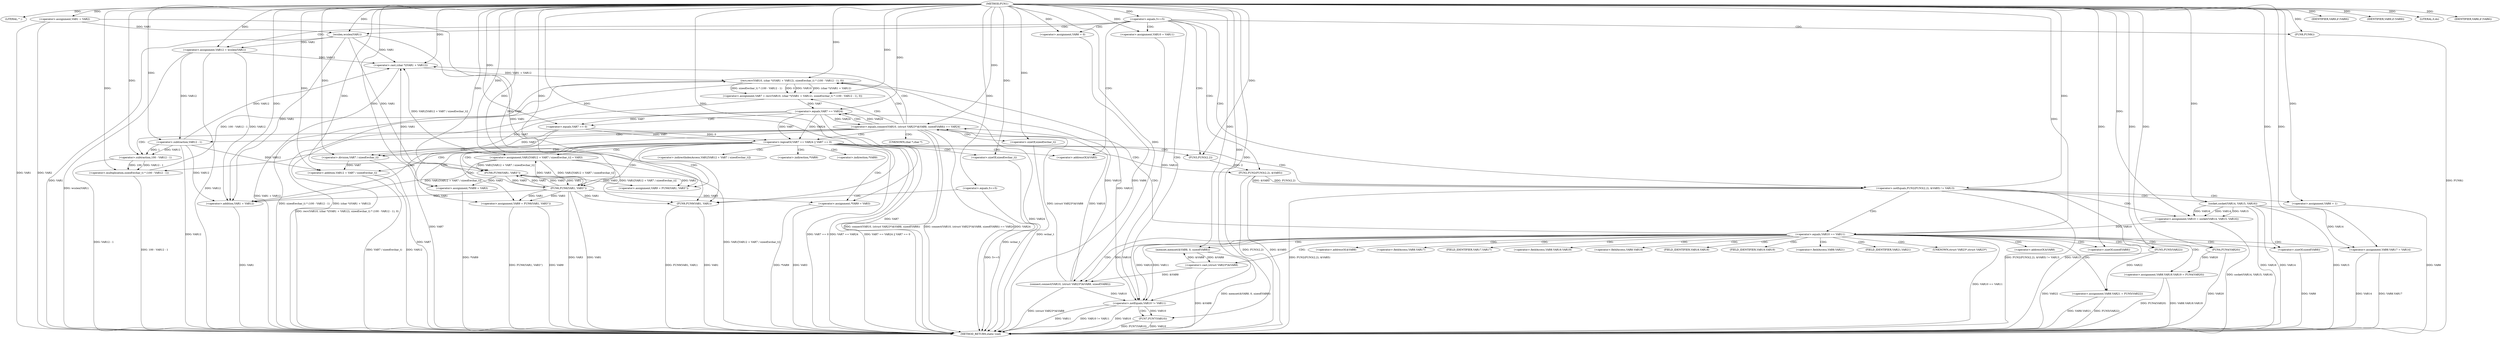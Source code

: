 digraph FUN1 {  
"1000100" [label = "(METHOD,FUN1)" ]
"1000278" [label = "(METHOD_RETURN,static void)" ]
"1000103" [label = "(LITERAL,\"\",)" ]
"1000104" [label = "(<operator>.assignment,VAR1 = VAR2)" ]
"1000108" [label = "(<operator>.equals,5==5)" ]
"1000115" [label = "(<operator>.assignment,VAR6 = 0)" ]
"1000122" [label = "(<operator>.assignment,VAR10 = VAR11)" ]
"1000126" [label = "(<operator>.assignment,VAR12 = wcslen(VAR1))" ]
"1000128" [label = "(wcslen,wcslen(VAR1))" ]
"1000133" [label = "(<operator>.notEquals,FUN2(FUN3(2,2), &VAR5) != VAR13)" ]
"1000134" [label = "(FUN2,FUN2(FUN3(2,2), &VAR5))" ]
"1000135" [label = "(FUN3,FUN3(2,2))" ]
"1000143" [label = "(<operator>.assignment,VAR6 = 1)" ]
"1000146" [label = "(<operator>.assignment,VAR10 = socket(VAR14, VAR15, VAR16))" ]
"1000148" [label = "(socket,socket(VAR14, VAR15, VAR16))" ]
"1000153" [label = "(<operator>.equals,VAR10 == VAR11)" ]
"1000158" [label = "(memset,memset(&VAR8, 0, sizeof(VAR8)))" ]
"1000162" [label = "(<operator>.sizeOf,sizeof(VAR8))" ]
"1000164" [label = "(<operator>.assignment,VAR8.VAR17 = VAR14)" ]
"1000169" [label = "(<operator>.assignment,VAR8.VAR18.VAR19 = FUN4(VAR20))" ]
"1000175" [label = "(FUN4,FUN4(VAR20))" ]
"1000177" [label = "(<operator>.assignment,VAR8.VAR21 = FUN5(VAR22))" ]
"1000181" [label = "(FUN5,FUN5(VAR22))" ]
"1000184" [label = "(<operator>.equals,connect(VAR10, (struct VAR23*)&VAR8, sizeof(VAR8)) == VAR24)" ]
"1000185" [label = "(connect,connect(VAR10, (struct VAR23*)&VAR8, sizeof(VAR8)))" ]
"1000187" [label = "(<operator>.cast,(struct VAR23*)&VAR8)" ]
"1000191" [label = "(<operator>.sizeOf,sizeof(VAR8))" ]
"1000196" [label = "(<operator>.assignment,VAR7 = recv(VAR10, (char *)(VAR1 + VAR12), sizeof(wchar_t) * (100 - VAR12 - 1), 0))" ]
"1000198" [label = "(recv,recv(VAR10, (char *)(VAR1 + VAR12), sizeof(wchar_t) * (100 - VAR12 - 1), 0))" ]
"1000200" [label = "(<operator>.cast,(char *)(VAR1 + VAR12))" ]
"1000202" [label = "(<operator>.addition,VAR1 + VAR12)" ]
"1000205" [label = "(<operator>.multiplication,sizeof(wchar_t) * (100 - VAR12 - 1))" ]
"1000206" [label = "(<operator>.sizeOf,sizeof(wchar_t))" ]
"1000208" [label = "(<operator>.subtraction,100 - VAR12 - 1)" ]
"1000210" [label = "(<operator>.subtraction,VAR12 - 1)" ]
"1000215" [label = "(<operator>.logicalOr,VAR7 == VAR24 || VAR7 == 0)" ]
"1000216" [label = "(<operator>.equals,VAR7 == VAR24)" ]
"1000219" [label = "(<operator>.equals,VAR7 == 0)" ]
"1000224" [label = "(<operator>.assignment,VAR1[VAR12 + VAR7 / sizeof(wchar_t)] = VAR3)" ]
"1000227" [label = "(<operator>.addition,VAR12 + VAR7 / sizeof(wchar_t))" ]
"1000229" [label = "(<operator>.division,VAR7 / sizeof(wchar_t))" ]
"1000231" [label = "(<operator>.sizeOf,sizeof(wchar_t))" ]
"1000234" [label = "(<operator>.assignment,VAR9 = FUN6(VAR1, VAR3''))" ]
"1000236" [label = "(FUN6,FUN6(VAR1, VAR3''))" ]
"1000240" [label = "(IDENTIFIER,VAR9,if (VAR9))" ]
"1000242" [label = "(<operator>.assignment,*VAR9 = VAR3)" ]
"1000246" [label = "(<operator>.assignment,VAR9 = FUN6(VAR1, VAR3''))" ]
"1000248" [label = "(FUN6,FUN6(VAR1, VAR3''))" ]
"1000252" [label = "(IDENTIFIER,VAR9,if (VAR9))" ]
"1000254" [label = "(<operator>.assignment,*VAR9 = VAR3)" ]
"1000258" [label = "(LITERAL,0,do)" ]
"1000260" [label = "(<operator>.notEquals,VAR10 != VAR11)" ]
"1000264" [label = "(FUN7,FUN7(VAR10))" ]
"1000267" [label = "(IDENTIFIER,VAR6,if (VAR6))" ]
"1000269" [label = "(FUN8,FUN8())" ]
"1000271" [label = "(<operator>.equals,5==5)" ]
"1000275" [label = "(FUN9,FUN9(VAR1, VAR1))" ]
"1000138" [label = "(<operator>.addressOf,&VAR5)" ]
"1000159" [label = "(<operator>.addressOf,&VAR8)" ]
"1000165" [label = "(<operator>.fieldAccess,VAR8.VAR17)" ]
"1000167" [label = "(FIELD_IDENTIFIER,VAR17,VAR17)" ]
"1000170" [label = "(<operator>.fieldAccess,VAR8.VAR18.VAR19)" ]
"1000171" [label = "(<operator>.fieldAccess,VAR8.VAR18)" ]
"1000173" [label = "(FIELD_IDENTIFIER,VAR18,VAR18)" ]
"1000174" [label = "(FIELD_IDENTIFIER,VAR19,VAR19)" ]
"1000178" [label = "(<operator>.fieldAccess,VAR8.VAR21)" ]
"1000180" [label = "(FIELD_IDENTIFIER,VAR21,VAR21)" ]
"1000188" [label = "(UNKNOWN,struct VAR23*,struct VAR23*)" ]
"1000189" [label = "(<operator>.addressOf,&VAR8)" ]
"1000201" [label = "(UNKNOWN,char *,char *)" ]
"1000225" [label = "(<operator>.indirectIndexAccess,VAR1[VAR12 + VAR7 / sizeof(wchar_t)])" ]
"1000243" [label = "(<operator>.indirection,*VAR9)" ]
"1000255" [label = "(<operator>.indirection,*VAR9)" ]
  "1000184" -> "1000278"  [ label = "DDG: connect(VAR10, (struct VAR23*)&VAR8, sizeof(VAR8))"] 
  "1000177" -> "1000278"  [ label = "DDG: FUN5(VAR22)"] 
  "1000260" -> "1000278"  [ label = "DDG: VAR11"] 
  "1000231" -> "1000278"  [ label = "DDG: wchar_t"] 
  "1000198" -> "1000278"  [ label = "DDG: sizeof(wchar_t) * (100 - VAR12 - 1)"] 
  "1000181" -> "1000278"  [ label = "DDG: VAR22"] 
  "1000177" -> "1000278"  [ label = "DDG: VAR8.VAR21"] 
  "1000246" -> "1000278"  [ label = "DDG: FUN6(VAR1, VAR3'')"] 
  "1000164" -> "1000278"  [ label = "DDG: VAR14"] 
  "1000260" -> "1000278"  [ label = "DDG: VAR10 != VAR11"] 
  "1000185" -> "1000278"  [ label = "DDG: (struct VAR23*)&VAR8"] 
  "1000224" -> "1000278"  [ label = "DDG: VAR1[VAR12 + VAR7 / sizeof(wchar_t)]"] 
  "1000208" -> "1000278"  [ label = "DDG: VAR12 - 1"] 
  "1000148" -> "1000278"  [ label = "DDG: VAR16"] 
  "1000275" -> "1000278"  [ label = "DDG: FUN9(VAR1, VAR1)"] 
  "1000198" -> "1000278"  [ label = "DDG: (char *)(VAR1 + VAR12)"] 
  "1000215" -> "1000278"  [ label = "DDG: VAR7 == VAR24"] 
  "1000254" -> "1000278"  [ label = "DDG: *VAR9"] 
  "1000104" -> "1000278"  [ label = "DDG: VAR1"] 
  "1000215" -> "1000278"  [ label = "DDG: VAR7 == 0"] 
  "1000216" -> "1000278"  [ label = "DDG: VAR7"] 
  "1000227" -> "1000278"  [ label = "DDG: VAR12"] 
  "1000187" -> "1000278"  [ label = "DDG: &VAR8"] 
  "1000269" -> "1000278"  [ label = "DDG: FUN8()"] 
  "1000133" -> "1000278"  [ label = "DDG: VAR13"] 
  "1000184" -> "1000278"  [ label = "DDG: connect(VAR10, (struct VAR23*)&VAR8, sizeof(VAR8)) == VAR24"] 
  "1000264" -> "1000278"  [ label = "DDG: VAR10"] 
  "1000227" -> "1000278"  [ label = "DDG: VAR7 / sizeof(wchar_t)"] 
  "1000128" -> "1000278"  [ label = "DDG: VAR1"] 
  "1000158" -> "1000278"  [ label = "DDG: memset(&VAR8, 0, sizeof(VAR8))"] 
  "1000143" -> "1000278"  [ label = "DDG: VAR6"] 
  "1000133" -> "1000278"  [ label = "DDG: FUN2(FUN3(2,2), &VAR5)"] 
  "1000264" -> "1000278"  [ label = "DDG: FUN7(VAR10)"] 
  "1000216" -> "1000278"  [ label = "DDG: VAR24"] 
  "1000202" -> "1000278"  [ label = "DDG: VAR1"] 
  "1000205" -> "1000278"  [ label = "DDG: 100 - VAR12 - 1"] 
  "1000148" -> "1000278"  [ label = "DDG: VAR14"] 
  "1000146" -> "1000278"  [ label = "DDG: socket(VAR14, VAR15, VAR16)"] 
  "1000175" -> "1000278"  [ label = "DDG: VAR20"] 
  "1000206" -> "1000278"  [ label = "DDG: wchar_t"] 
  "1000126" -> "1000278"  [ label = "DDG: VAR12"] 
  "1000153" -> "1000278"  [ label = "DDG: VAR10 == VAR11"] 
  "1000275" -> "1000278"  [ label = "DDG: VAR1"] 
  "1000133" -> "1000278"  [ label = "DDG: FUN2(FUN3(2,2), &VAR5) != VAR13"] 
  "1000134" -> "1000278"  [ label = "DDG: FUN3(2,2)"] 
  "1000184" -> "1000278"  [ label = "DDG: VAR24"] 
  "1000210" -> "1000278"  [ label = "DDG: VAR12"] 
  "1000219" -> "1000278"  [ label = "DDG: VAR7"] 
  "1000229" -> "1000278"  [ label = "DDG: VAR7"] 
  "1000215" -> "1000278"  [ label = "DDG: VAR7 == VAR24 || VAR7 == 0"] 
  "1000169" -> "1000278"  [ label = "DDG: VAR8.VAR18.VAR19"] 
  "1000148" -> "1000278"  [ label = "DDG: VAR15"] 
  "1000254" -> "1000278"  [ label = "DDG: VAR3"] 
  "1000260" -> "1000278"  [ label = "DDG: VAR10"] 
  "1000126" -> "1000278"  [ label = "DDG: wcslen(VAR1)"] 
  "1000248" -> "1000278"  [ label = "DDG: VAR3"] 
  "1000134" -> "1000278"  [ label = "DDG: &VAR5"] 
  "1000271" -> "1000278"  [ label = "DDG: 5==5"] 
  "1000115" -> "1000278"  [ label = "DDG: VAR6"] 
  "1000191" -> "1000278"  [ label = "DDG: VAR8"] 
  "1000242" -> "1000278"  [ label = "DDG: *VAR9"] 
  "1000104" -> "1000278"  [ label = "DDG: VAR2"] 
  "1000169" -> "1000278"  [ label = "DDG: FUN4(VAR20)"] 
  "1000246" -> "1000278"  [ label = "DDG: VAR9"] 
  "1000248" -> "1000278"  [ label = "DDG: VAR1"] 
  "1000200" -> "1000278"  [ label = "DDG: VAR1 + VAR12"] 
  "1000196" -> "1000278"  [ label = "DDG: recv(VAR10, (char *)(VAR1 + VAR12), sizeof(wchar_t) * (100 - VAR12 - 1), 0)"] 
  "1000164" -> "1000278"  [ label = "DDG: VAR8.VAR17"] 
  "1000100" -> "1000103"  [ label = "DDG: "] 
  "1000100" -> "1000104"  [ label = "DDG: "] 
  "1000100" -> "1000108"  [ label = "DDG: "] 
  "1000100" -> "1000115"  [ label = "DDG: "] 
  "1000100" -> "1000122"  [ label = "DDG: "] 
  "1000128" -> "1000126"  [ label = "DDG: VAR1"] 
  "1000100" -> "1000126"  [ label = "DDG: "] 
  "1000104" -> "1000128"  [ label = "DDG: VAR1"] 
  "1000100" -> "1000128"  [ label = "DDG: "] 
  "1000134" -> "1000133"  [ label = "DDG: FUN3(2,2)"] 
  "1000134" -> "1000133"  [ label = "DDG: &VAR5"] 
  "1000135" -> "1000134"  [ label = "DDG: 2"] 
  "1000100" -> "1000135"  [ label = "DDG: "] 
  "1000100" -> "1000133"  [ label = "DDG: "] 
  "1000100" -> "1000143"  [ label = "DDG: "] 
  "1000148" -> "1000146"  [ label = "DDG: VAR14"] 
  "1000148" -> "1000146"  [ label = "DDG: VAR15"] 
  "1000148" -> "1000146"  [ label = "DDG: VAR16"] 
  "1000100" -> "1000146"  [ label = "DDG: "] 
  "1000100" -> "1000148"  [ label = "DDG: "] 
  "1000146" -> "1000153"  [ label = "DDG: VAR10"] 
  "1000100" -> "1000153"  [ label = "DDG: "] 
  "1000187" -> "1000158"  [ label = "DDG: &VAR8"] 
  "1000100" -> "1000158"  [ label = "DDG: "] 
  "1000100" -> "1000162"  [ label = "DDG: "] 
  "1000148" -> "1000164"  [ label = "DDG: VAR14"] 
  "1000100" -> "1000164"  [ label = "DDG: "] 
  "1000175" -> "1000169"  [ label = "DDG: VAR20"] 
  "1000100" -> "1000175"  [ label = "DDG: "] 
  "1000181" -> "1000177"  [ label = "DDG: VAR22"] 
  "1000100" -> "1000181"  [ label = "DDG: "] 
  "1000185" -> "1000184"  [ label = "DDG: VAR10"] 
  "1000185" -> "1000184"  [ label = "DDG: (struct VAR23*)&VAR8"] 
  "1000153" -> "1000185"  [ label = "DDG: VAR10"] 
  "1000100" -> "1000185"  [ label = "DDG: "] 
  "1000187" -> "1000185"  [ label = "DDG: &VAR8"] 
  "1000158" -> "1000187"  [ label = "DDG: &VAR8"] 
  "1000100" -> "1000191"  [ label = "DDG: "] 
  "1000216" -> "1000184"  [ label = "DDG: VAR24"] 
  "1000100" -> "1000184"  [ label = "DDG: "] 
  "1000198" -> "1000196"  [ label = "DDG: VAR10"] 
  "1000198" -> "1000196"  [ label = "DDG: (char *)(VAR1 + VAR12)"] 
  "1000198" -> "1000196"  [ label = "DDG: sizeof(wchar_t) * (100 - VAR12 - 1)"] 
  "1000198" -> "1000196"  [ label = "DDG: 0"] 
  "1000100" -> "1000196"  [ label = "DDG: "] 
  "1000185" -> "1000198"  [ label = "DDG: VAR10"] 
  "1000100" -> "1000198"  [ label = "DDG: "] 
  "1000200" -> "1000198"  [ label = "DDG: VAR1 + VAR12"] 
  "1000224" -> "1000200"  [ label = "DDG: VAR1[VAR12 + VAR7 / sizeof(wchar_t)]"] 
  "1000128" -> "1000200"  [ label = "DDG: VAR1"] 
  "1000248" -> "1000200"  [ label = "DDG: VAR1"] 
  "1000100" -> "1000200"  [ label = "DDG: "] 
  "1000126" -> "1000200"  [ label = "DDG: VAR12"] 
  "1000210" -> "1000200"  [ label = "DDG: VAR12"] 
  "1000224" -> "1000202"  [ label = "DDG: VAR1[VAR12 + VAR7 / sizeof(wchar_t)]"] 
  "1000128" -> "1000202"  [ label = "DDG: VAR1"] 
  "1000248" -> "1000202"  [ label = "DDG: VAR1"] 
  "1000100" -> "1000202"  [ label = "DDG: "] 
  "1000126" -> "1000202"  [ label = "DDG: VAR12"] 
  "1000210" -> "1000202"  [ label = "DDG: VAR12"] 
  "1000205" -> "1000198"  [ label = "DDG: 100 - VAR12 - 1"] 
  "1000100" -> "1000205"  [ label = "DDG: "] 
  "1000100" -> "1000206"  [ label = "DDG: "] 
  "1000208" -> "1000205"  [ label = "DDG: 100"] 
  "1000208" -> "1000205"  [ label = "DDG: VAR12 - 1"] 
  "1000100" -> "1000208"  [ label = "DDG: "] 
  "1000210" -> "1000208"  [ label = "DDG: VAR12"] 
  "1000210" -> "1000208"  [ label = "DDG: 1"] 
  "1000100" -> "1000210"  [ label = "DDG: "] 
  "1000126" -> "1000210"  [ label = "DDG: VAR12"] 
  "1000216" -> "1000215"  [ label = "DDG: VAR7"] 
  "1000216" -> "1000215"  [ label = "DDG: VAR24"] 
  "1000196" -> "1000216"  [ label = "DDG: VAR7"] 
  "1000100" -> "1000216"  [ label = "DDG: "] 
  "1000184" -> "1000216"  [ label = "DDG: VAR24"] 
  "1000219" -> "1000215"  [ label = "DDG: VAR7"] 
  "1000219" -> "1000215"  [ label = "DDG: 0"] 
  "1000216" -> "1000219"  [ label = "DDG: VAR7"] 
  "1000100" -> "1000219"  [ label = "DDG: "] 
  "1000248" -> "1000224"  [ label = "DDG: VAR3"] 
  "1000100" -> "1000224"  [ label = "DDG: "] 
  "1000210" -> "1000227"  [ label = "DDG: VAR12"] 
  "1000100" -> "1000227"  [ label = "DDG: "] 
  "1000229" -> "1000227"  [ label = "DDG: VAR7"] 
  "1000216" -> "1000229"  [ label = "DDG: VAR7"] 
  "1000219" -> "1000229"  [ label = "DDG: VAR7"] 
  "1000100" -> "1000229"  [ label = "DDG: "] 
  "1000100" -> "1000231"  [ label = "DDG: "] 
  "1000236" -> "1000234"  [ label = "DDG: VAR1"] 
  "1000236" -> "1000234"  [ label = "DDG: VAR3"] 
  "1000100" -> "1000234"  [ label = "DDG: "] 
  "1000224" -> "1000236"  [ label = "DDG: VAR1[VAR12 + VAR7 / sizeof(wchar_t)]"] 
  "1000100" -> "1000236"  [ label = "DDG: "] 
  "1000128" -> "1000236"  [ label = "DDG: VAR1"] 
  "1000248" -> "1000236"  [ label = "DDG: VAR1"] 
  "1000248" -> "1000236"  [ label = "DDG: VAR3"] 
  "1000100" -> "1000240"  [ label = "DDG: "] 
  "1000236" -> "1000242"  [ label = "DDG: VAR3"] 
  "1000100" -> "1000242"  [ label = "DDG: "] 
  "1000248" -> "1000246"  [ label = "DDG: VAR1"] 
  "1000248" -> "1000246"  [ label = "DDG: VAR3"] 
  "1000100" -> "1000246"  [ label = "DDG: "] 
  "1000224" -> "1000248"  [ label = "DDG: VAR1[VAR12 + VAR7 / sizeof(wchar_t)]"] 
  "1000236" -> "1000248"  [ label = "DDG: VAR1"] 
  "1000100" -> "1000248"  [ label = "DDG: "] 
  "1000236" -> "1000248"  [ label = "DDG: VAR3"] 
  "1000100" -> "1000252"  [ label = "DDG: "] 
  "1000248" -> "1000254"  [ label = "DDG: VAR3"] 
  "1000100" -> "1000254"  [ label = "DDG: "] 
  "1000100" -> "1000258"  [ label = "DDG: "] 
  "1000185" -> "1000260"  [ label = "DDG: VAR10"] 
  "1000122" -> "1000260"  [ label = "DDG: VAR10"] 
  "1000153" -> "1000260"  [ label = "DDG: VAR10"] 
  "1000198" -> "1000260"  [ label = "DDG: VAR10"] 
  "1000100" -> "1000260"  [ label = "DDG: "] 
  "1000153" -> "1000260"  [ label = "DDG: VAR11"] 
  "1000260" -> "1000264"  [ label = "DDG: VAR10"] 
  "1000100" -> "1000264"  [ label = "DDG: "] 
  "1000100" -> "1000267"  [ label = "DDG: "] 
  "1000100" -> "1000269"  [ label = "DDG: "] 
  "1000100" -> "1000271"  [ label = "DDG: "] 
  "1000224" -> "1000275"  [ label = "DDG: VAR1[VAR12 + VAR7 / sizeof(wchar_t)]"] 
  "1000104" -> "1000275"  [ label = "DDG: VAR1"] 
  "1000128" -> "1000275"  [ label = "DDG: VAR1"] 
  "1000248" -> "1000275"  [ label = "DDG: VAR1"] 
  "1000100" -> "1000275"  [ label = "DDG: "] 
  "1000108" -> "1000128"  [ label = "CDG: "] 
  "1000108" -> "1000260"  [ label = "CDG: "] 
  "1000108" -> "1000133"  [ label = "CDG: "] 
  "1000108" -> "1000122"  [ label = "CDG: "] 
  "1000108" -> "1000126"  [ label = "CDG: "] 
  "1000108" -> "1000138"  [ label = "CDG: "] 
  "1000108" -> "1000135"  [ label = "CDG: "] 
  "1000108" -> "1000115"  [ label = "CDG: "] 
  "1000108" -> "1000134"  [ label = "CDG: "] 
  "1000108" -> "1000269"  [ label = "CDG: "] 
  "1000133" -> "1000148"  [ label = "CDG: "] 
  "1000133" -> "1000146"  [ label = "CDG: "] 
  "1000133" -> "1000153"  [ label = "CDG: "] 
  "1000133" -> "1000143"  [ label = "CDG: "] 
  "1000153" -> "1000164"  [ label = "CDG: "] 
  "1000153" -> "1000174"  [ label = "CDG: "] 
  "1000153" -> "1000191"  [ label = "CDG: "] 
  "1000153" -> "1000180"  [ label = "CDG: "] 
  "1000153" -> "1000165"  [ label = "CDG: "] 
  "1000153" -> "1000188"  [ label = "CDG: "] 
  "1000153" -> "1000167"  [ label = "CDG: "] 
  "1000153" -> "1000175"  [ label = "CDG: "] 
  "1000153" -> "1000187"  [ label = "CDG: "] 
  "1000153" -> "1000185"  [ label = "CDG: "] 
  "1000153" -> "1000189"  [ label = "CDG: "] 
  "1000153" -> "1000169"  [ label = "CDG: "] 
  "1000153" -> "1000178"  [ label = "CDG: "] 
  "1000153" -> "1000159"  [ label = "CDG: "] 
  "1000153" -> "1000173"  [ label = "CDG: "] 
  "1000153" -> "1000158"  [ label = "CDG: "] 
  "1000153" -> "1000170"  [ label = "CDG: "] 
  "1000153" -> "1000171"  [ label = "CDG: "] 
  "1000153" -> "1000184"  [ label = "CDG: "] 
  "1000153" -> "1000177"  [ label = "CDG: "] 
  "1000153" -> "1000162"  [ label = "CDG: "] 
  "1000153" -> "1000181"  [ label = "CDG: "] 
  "1000184" -> "1000200"  [ label = "CDG: "] 
  "1000184" -> "1000208"  [ label = "CDG: "] 
  "1000184" -> "1000216"  [ label = "CDG: "] 
  "1000184" -> "1000210"  [ label = "CDG: "] 
  "1000184" -> "1000206"  [ label = "CDG: "] 
  "1000184" -> "1000201"  [ label = "CDG: "] 
  "1000184" -> "1000198"  [ label = "CDG: "] 
  "1000184" -> "1000196"  [ label = "CDG: "] 
  "1000184" -> "1000215"  [ label = "CDG: "] 
  "1000184" -> "1000205"  [ label = "CDG: "] 
  "1000184" -> "1000202"  [ label = "CDG: "] 
  "1000215" -> "1000227"  [ label = "CDG: "] 
  "1000215" -> "1000236"  [ label = "CDG: "] 
  "1000215" -> "1000248"  [ label = "CDG: "] 
  "1000215" -> "1000224"  [ label = "CDG: "] 
  "1000215" -> "1000246"  [ label = "CDG: "] 
  "1000215" -> "1000229"  [ label = "CDG: "] 
  "1000215" -> "1000234"  [ label = "CDG: "] 
  "1000215" -> "1000225"  [ label = "CDG: "] 
  "1000215" -> "1000231"  [ label = "CDG: "] 
  "1000215" -> "1000133"  [ label = "CDG: "] 
  "1000215" -> "1000138"  [ label = "CDG: "] 
  "1000215" -> "1000135"  [ label = "CDG: "] 
  "1000215" -> "1000134"  [ label = "CDG: "] 
  "1000215" -> "1000243"  [ label = "CDG: "] 
  "1000215" -> "1000242"  [ label = "CDG: "] 
  "1000215" -> "1000255"  [ label = "CDG: "] 
  "1000215" -> "1000254"  [ label = "CDG: "] 
  "1000216" -> "1000219"  [ label = "CDG: "] 
  "1000260" -> "1000264"  [ label = "CDG: "] 
  "1000271" -> "1000275"  [ label = "CDG: "] 
}
